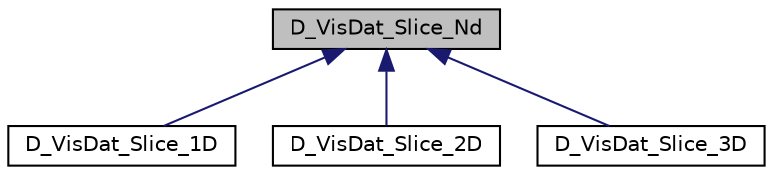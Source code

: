 digraph "D_VisDat_Slice_Nd"
{
 // LATEX_PDF_SIZE
  edge [fontname="Helvetica",fontsize="10",labelfontname="Helvetica",labelfontsize="10"];
  node [fontname="Helvetica",fontsize="10",shape=record];
  Node1 [label="D_VisDat_Slice_Nd",height=0.2,width=0.4,color="black", fillcolor="grey75", style="filled", fontcolor="black",tooltip=" "];
  Node1 -> Node2 [dir="back",color="midnightblue",fontsize="10",style="solid"];
  Node2 [label="D_VisDat_Slice_1D",height=0.2,width=0.4,color="black", fillcolor="white", style="filled",URL="$class_d___vis_dat___slice__1_d.html",tooltip=" "];
  Node1 -> Node3 [dir="back",color="midnightblue",fontsize="10",style="solid"];
  Node3 [label="D_VisDat_Slice_2D",height=0.2,width=0.4,color="black", fillcolor="white", style="filled",URL="$class_d___vis_dat___slice__2_d.html",tooltip=" "];
  Node1 -> Node4 [dir="back",color="midnightblue",fontsize="10",style="solid"];
  Node4 [label="D_VisDat_Slice_3D",height=0.2,width=0.4,color="black", fillcolor="white", style="filled",URL="$class_d___vis_dat___slice__3_d.html",tooltip=" "];
}
